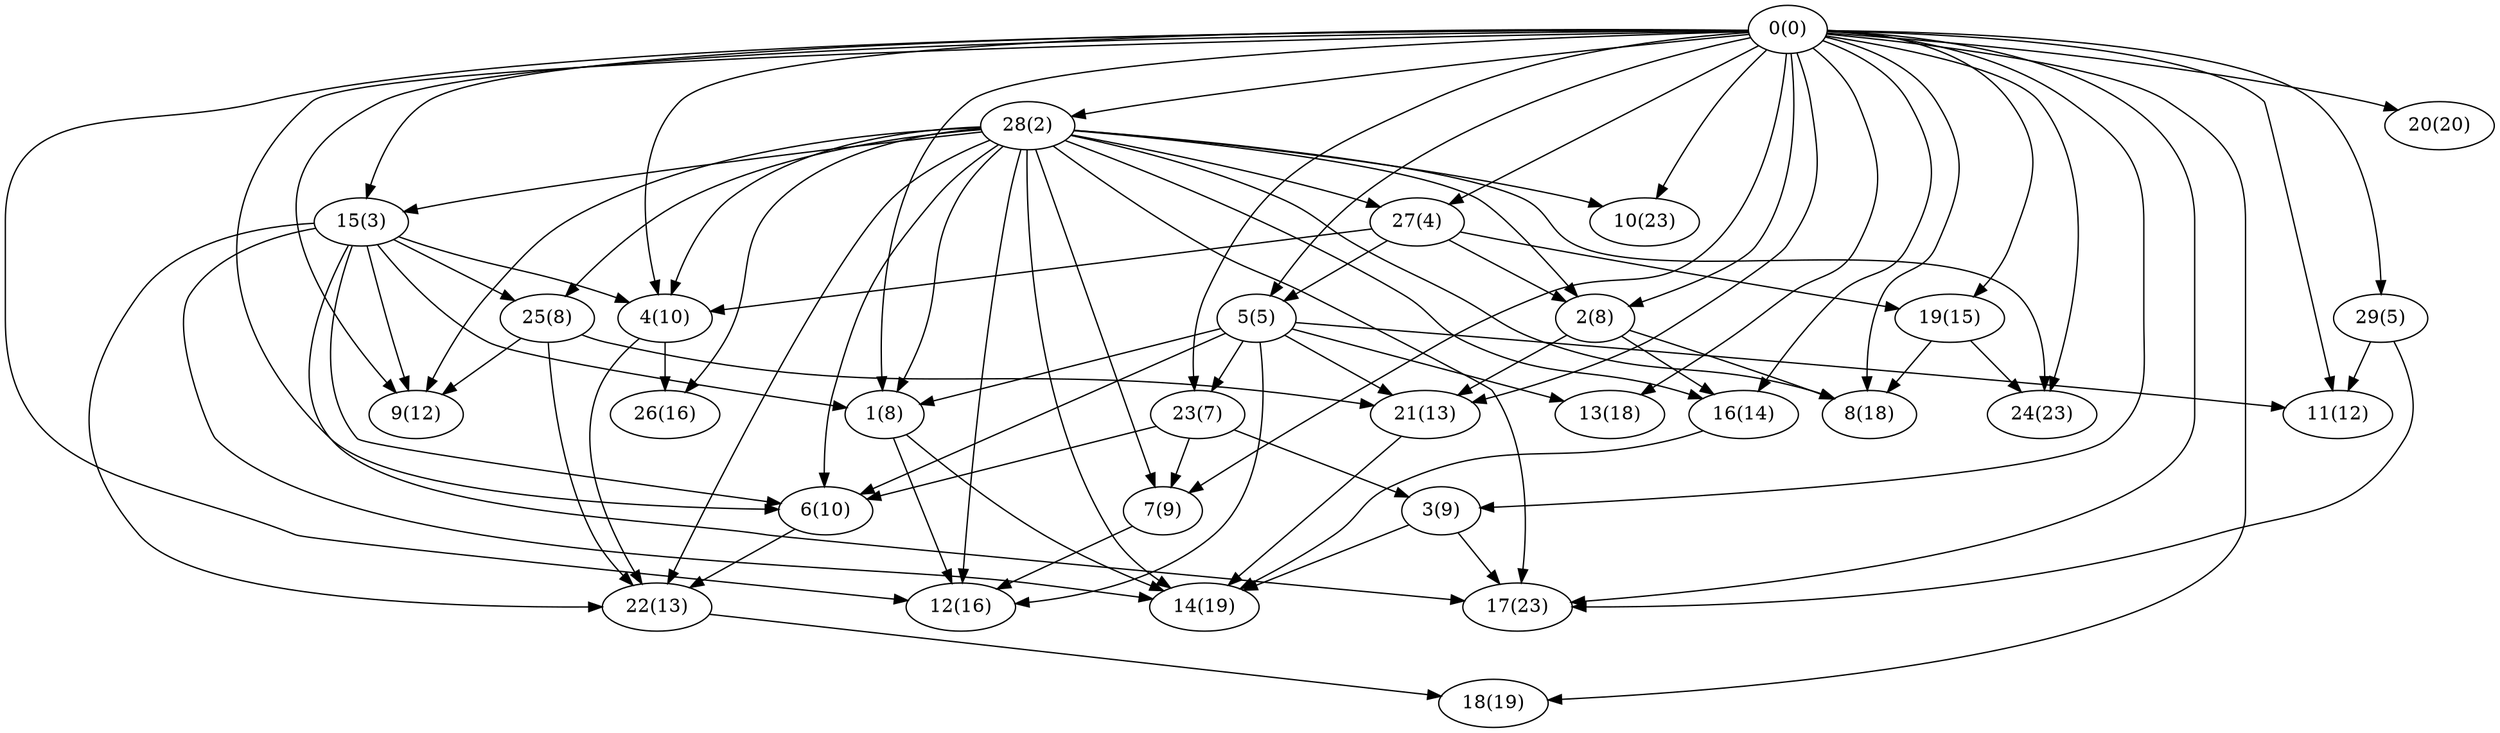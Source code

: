 digraph {
0 [label = "0(0)"]
1 [label = "1(8)"]
2 [label = "2(8)"]
3 [label = "3(9)"]
4 [label = "4(10)"]
5 [label = "5(5)"]
6 [label = "6(10)"]
7 [label = "7(9)"]
8 [label = "8(18)"]
9 [label = "9(12)"]
10 [label = "10(23)"]
11 [label = "11(12)"]
12 [label = "12(16)"]
13 [label = "13(18)"]
14 [label = "14(19)"]
15 [label = "15(3)"]
16 [label = "16(14)"]
17 [label = "17(23)"]
18 [label = "18(19)"]
19 [label = "19(15)"]
20 [label = "20(20)"]
21 [label = "21(13)"]
22 [label = "22(13)"]
23 [label = "23(7)"]
24 [label = "24(23)"]
25 [label = "25(8)"]
26 [label = "26(16)"]
27 [label = "27(4)"]
28 [label = "28(2)"]
29 [label = "29(5)"]
	0->1;
	0->3;
	0->4;
	0->5;
	0->6;
	0->7;
	0->9;
	0->10;
	0->12;
	0->13;
	0->15;
	0->16;
	0->18;
	0->19;
	0->20;
	0->21;
	0->24;
	0->27;
	0->28;
	0->29;
	0->2;
	0->8;
	0->11;
	0->17;
	0->23;
	28->1;
	28->2;
	28->4;
	28->6;
	28->7;
	28->8;
	28->9;
	28->10;
	28->12;
	28->14;
	28->15;
	28->16;
	28->17;
	28->22;
	28->24;
	28->25;
	28->26;
	28->27;
	15->17;
	15->22;
	15->1;
	15->4;
	15->6;
	15->9;
	15->14;
	15->25;
	27->4;
	27->5;
	27->19;
	27->2;
	5->6;
	5->11;
	5->12;
	5->13;
	5->21;
	5->1;
	5->23;
	29->11;
	29->17;
	23->3;
	23->6;
	23->7;
	1->12;
	1->14;
	2->8;
	2->16;
	2->21;
	25->22;
	25->9;
	25->21;
	7->12;
	3->17;
	3->14;
	6->22;
	4->22;
	4->26;
	22->18;
	21->14;
	16->14;
	19->8;
	19->24;
}